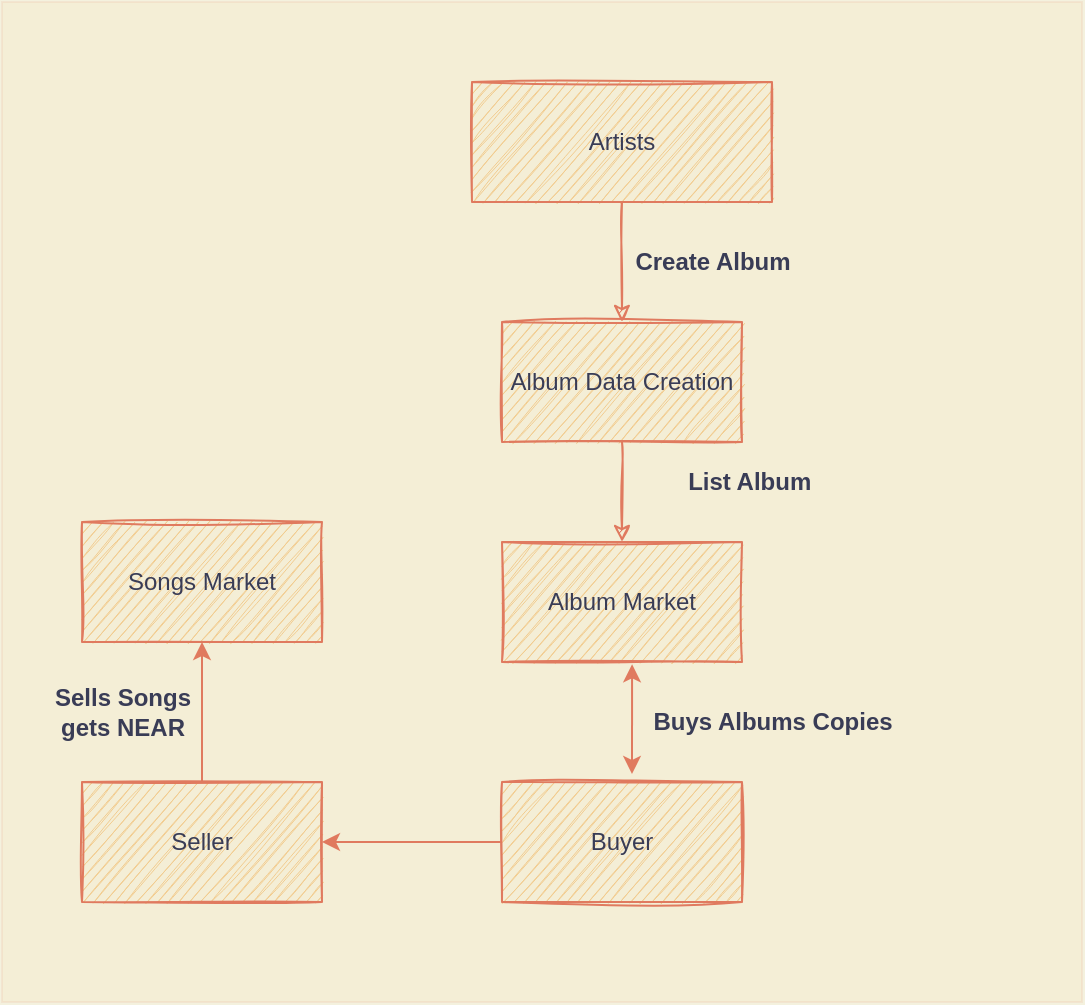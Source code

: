 <mxfile scale="3" border="0">
    <diagram id="QMohp7Uz-Dhn2PAHreEm" name="Page-1">
        <mxGraphModel dx="564" dy="208" grid="1" gridSize="10" guides="1" tooltips="1" connect="1" arrows="1" fold="1" page="1" pageScale="1" pageWidth="1169" pageHeight="827" background="#F4F1DE" math="0" shadow="0">
            <root>
                <mxCell id="0"/>
                <mxCell id="1" parent="0"/>
                <mxCell id="40" value="" style="rounded=0;whiteSpace=wrap;html=1;sketch=0;fontColor=#393C56;strokeColor=#E07A5F;fillColor=#F2CC8F;opacity=10;" parent="1" vertex="1">
                    <mxGeometry x="30" y="250" width="540" height="500" as="geometry"/>
                </mxCell>
                <mxCell id="23" value="" style="group;fontColor=#393C56;" parent="1" vertex="1" connectable="0">
                    <mxGeometry x="180" y="300" width="360" height="400" as="geometry"/>
                </mxCell>
                <mxCell id="4" value="Artists" style="rounded=0;whiteSpace=wrap;html=1;sketch=1;fontColor=#393C56;strokeColor=#E07A5F;fillColor=#F2CC8F;" parent="23" vertex="1">
                    <mxGeometry x="85" y="-10" width="150" height="60" as="geometry"/>
                </mxCell>
                <mxCell id="2" value="Album Data Creation" style="rounded=0;whiteSpace=wrap;html=1;sketch=1;fontColor=#393C56;strokeColor=#E07A5F;fillColor=#F2CC8F;" parent="23" vertex="1">
                    <mxGeometry x="100" y="110" width="120" height="60" as="geometry"/>
                </mxCell>
                <mxCell id="3" value="Album Market" style="rounded=0;whiteSpace=wrap;html=1;sketch=1;fontColor=#393C56;strokeColor=#E07A5F;fillColor=#F2CC8F;" parent="23" vertex="1">
                    <mxGeometry x="100" y="220" width="120" height="60" as="geometry"/>
                </mxCell>
                <mxCell id="13" style="edgeStyle=orthogonalEdgeStyle;curved=0;rounded=1;sketch=1;orthogonalLoop=1;jettySize=auto;html=1;entryX=0.5;entryY=0;entryDx=0;entryDy=0;fontColor=#393C56;strokeColor=#E07A5F;fillColor=#F2CC8F;labelBackgroundColor=#F4F1DE;" parent="23" source="2" target="3" edge="1">
                    <mxGeometry relative="1" as="geometry"/>
                </mxCell>
                <mxCell id="12" style="edgeStyle=orthogonalEdgeStyle;curved=0;rounded=1;sketch=1;orthogonalLoop=1;jettySize=auto;html=1;entryX=0.5;entryY=0;entryDx=0;entryDy=0;fontColor=#393C56;strokeColor=#E07A5F;fillColor=#F2CC8F;labelBackgroundColor=#F4F1DE;" parent="23" source="4" target="2" edge="1">
                    <mxGeometry relative="1" as="geometry"/>
                </mxCell>
                <mxCell id="9" value="Buyer" style="rounded=0;whiteSpace=wrap;html=1;sketch=1;fontColor=#393C56;strokeColor=#E07A5F;fillColor=#F2CC8F;" parent="23" vertex="1">
                    <mxGeometry x="100" y="340" width="120" height="60" as="geometry"/>
                </mxCell>
                <mxCell id="18" value="" style="endArrow=classic;startArrow=classic;html=1;fontColor=#393C56;strokeColor=#E07A5F;fillColor=#F2CC8F;entryX=0.542;entryY=1.019;entryDx=0;entryDy=0;entryPerimeter=0;labelBackgroundColor=#F4F1DE;" parent="23" target="3" edge="1">
                    <mxGeometry width="50" height="50" relative="1" as="geometry">
                        <mxPoint x="165" y="336" as="sourcePoint"/>
                        <mxPoint x="170" y="280.0" as="targetPoint"/>
                    </mxGeometry>
                </mxCell>
                <mxCell id="19" value="&lt;b&gt;Create Album&lt;/b&gt;" style="text;html=1;align=center;verticalAlign=middle;resizable=0;points=[];autosize=1;strokeColor=none;fontColor=#393C56;" parent="23" vertex="1">
                    <mxGeometry x="160" y="70" width="90" height="20" as="geometry"/>
                </mxCell>
                <mxCell id="20" value="&lt;b&gt;List Album&amp;nbsp;&lt;/b&gt;" style="text;html=1;align=center;verticalAlign=middle;resizable=0;points=[];autosize=1;strokeColor=none;fontColor=#393C56;" parent="23" vertex="1">
                    <mxGeometry x="185" y="180" width="80" height="20" as="geometry"/>
                </mxCell>
                <mxCell id="21" value="&lt;b&gt;Buys Albums Copies&lt;br&gt;&lt;/b&gt;" style="text;html=1;align=center;verticalAlign=middle;resizable=0;points=[];autosize=1;strokeColor=none;fontColor=#393C56;rotation=0;" parent="23" vertex="1">
                    <mxGeometry x="170" y="300" width="130" height="20" as="geometry"/>
                </mxCell>
                <mxCell id="37" style="edgeStyle=orthogonalEdgeStyle;rounded=0;orthogonalLoop=1;jettySize=auto;html=1;entryX=0.5;entryY=1;entryDx=0;entryDy=0;strokeColor=#E07A5F;fontColor=#393C56;labelBackgroundColor=#F4F1DE;" parent="1" source="10" target="36" edge="1">
                    <mxGeometry relative="1" as="geometry"/>
                </mxCell>
                <mxCell id="10" value="Seller" style="rounded=0;whiteSpace=wrap;html=1;sketch=1;fontColor=#393C56;strokeColor=#E07A5F;fillColor=#F2CC8F;" parent="1" vertex="1">
                    <mxGeometry x="70" y="640" width="120" height="60" as="geometry"/>
                </mxCell>
                <mxCell id="36" value="Songs Market" style="rounded=0;whiteSpace=wrap;html=1;sketch=1;fontColor=#393C56;strokeColor=#E07A5F;fillColor=#F2CC8F;" parent="1" vertex="1">
                    <mxGeometry x="70" y="510" width="120" height="60" as="geometry"/>
                </mxCell>
                <mxCell id="38" style="edgeStyle=orthogonalEdgeStyle;curved=0;rounded=1;sketch=0;orthogonalLoop=1;jettySize=auto;html=1;entryX=1;entryY=0.5;entryDx=0;entryDy=0;fontColor=#393C56;strokeColor=#E07A5F;fillColor=#F2CC8F;labelBackgroundColor=#F4F1DE;" parent="1" source="9" target="10" edge="1">
                    <mxGeometry relative="1" as="geometry"/>
                </mxCell>
                <mxCell id="22" value="&lt;b&gt;Sells Songs&lt;br&gt;gets NEAR&lt;br&gt;&lt;/b&gt;" style="text;html=1;align=center;verticalAlign=middle;resizable=0;points=[];autosize=1;strokeColor=none;fontColor=#393C56;" parent="1" vertex="1">
                    <mxGeometry x="50" y="590" width="80" height="30" as="geometry"/>
                </mxCell>
            </root>
        </mxGraphModel>
    </diagram>
</mxfile>